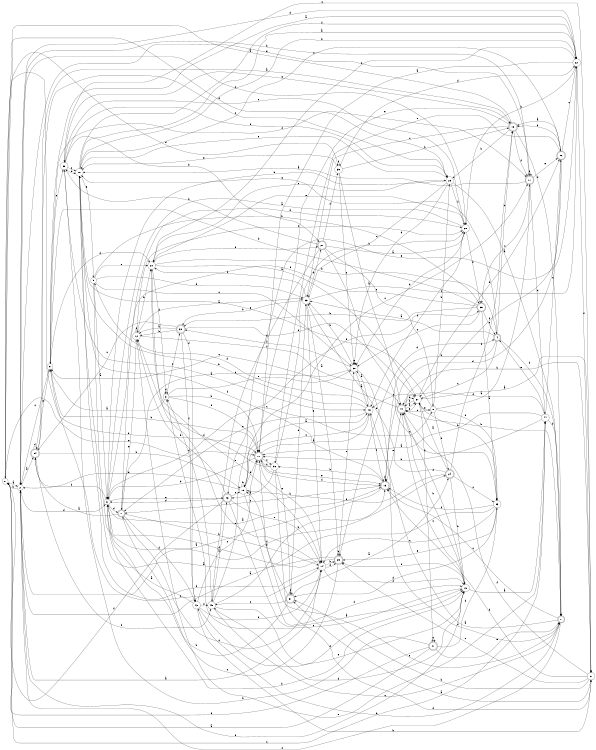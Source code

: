digraph n37_7 {
__start0 [label="" shape="none"];

rankdir=LR;
size="8,5";

s0 [style="filled", color="black", fillcolor="white" shape="circle", label="0"];
s1 [style="rounded,filled", color="black", fillcolor="white" shape="doublecircle", label="1"];
s2 [style="filled", color="black", fillcolor="white" shape="circle", label="2"];
s3 [style="filled", color="black", fillcolor="white" shape="circle", label="3"];
s4 [style="rounded,filled", color="black", fillcolor="white" shape="doublecircle", label="4"];
s5 [style="filled", color="black", fillcolor="white" shape="circle", label="5"];
s6 [style="filled", color="black", fillcolor="white" shape="circle", label="6"];
s7 [style="rounded,filled", color="black", fillcolor="white" shape="doublecircle", label="7"];
s8 [style="filled", color="black", fillcolor="white" shape="circle", label="8"];
s9 [style="filled", color="black", fillcolor="white" shape="circle", label="9"];
s10 [style="filled", color="black", fillcolor="white" shape="circle", label="10"];
s11 [style="rounded,filled", color="black", fillcolor="white" shape="doublecircle", label="11"];
s12 [style="filled", color="black", fillcolor="white" shape="circle", label="12"];
s13 [style="filled", color="black", fillcolor="white" shape="circle", label="13"];
s14 [style="filled", color="black", fillcolor="white" shape="circle", label="14"];
s15 [style="rounded,filled", color="black", fillcolor="white" shape="doublecircle", label="15"];
s16 [style="filled", color="black", fillcolor="white" shape="circle", label="16"];
s17 [style="rounded,filled", color="black", fillcolor="white" shape="doublecircle", label="17"];
s18 [style="rounded,filled", color="black", fillcolor="white" shape="doublecircle", label="18"];
s19 [style="filled", color="black", fillcolor="white" shape="circle", label="19"];
s20 [style="filled", color="black", fillcolor="white" shape="circle", label="20"];
s21 [style="rounded,filled", color="black", fillcolor="white" shape="doublecircle", label="21"];
s22 [style="filled", color="black", fillcolor="white" shape="circle", label="22"];
s23 [style="filled", color="black", fillcolor="white" shape="circle", label="23"];
s24 [style="rounded,filled", color="black", fillcolor="white" shape="doublecircle", label="24"];
s25 [style="filled", color="black", fillcolor="white" shape="circle", label="25"];
s26 [style="rounded,filled", color="black", fillcolor="white" shape="doublecircle", label="26"];
s27 [style="filled", color="black", fillcolor="white" shape="circle", label="27"];
s28 [style="filled", color="black", fillcolor="white" shape="circle", label="28"];
s29 [style="rounded,filled", color="black", fillcolor="white" shape="doublecircle", label="29"];
s30 [style="filled", color="black", fillcolor="white" shape="circle", label="30"];
s31 [style="rounded,filled", color="black", fillcolor="white" shape="doublecircle", label="31"];
s32 [style="rounded,filled", color="black", fillcolor="white" shape="doublecircle", label="32"];
s33 [style="filled", color="black", fillcolor="white" shape="circle", label="33"];
s34 [style="rounded,filled", color="black", fillcolor="white" shape="doublecircle", label="34"];
s35 [style="rounded,filled", color="black", fillcolor="white" shape="doublecircle", label="35"];
s36 [style="filled", color="black", fillcolor="white" shape="circle", label="36"];
s37 [style="filled", color="black", fillcolor="white" shape="circle", label="37"];
s38 [style="filled", color="black", fillcolor="white" shape="circle", label="38"];
s39 [style="filled", color="black", fillcolor="white" shape="circle", label="39"];
s40 [style="rounded,filled", color="black", fillcolor="white" shape="doublecircle", label="40"];
s41 [style="rounded,filled", color="black", fillcolor="white" shape="doublecircle", label="41"];
s42 [style="filled", color="black", fillcolor="white" shape="circle", label="42"];
s43 [style="rounded,filled", color="black", fillcolor="white" shape="doublecircle", label="43"];
s44 [style="filled", color="black", fillcolor="white" shape="circle", label="44"];
s45 [style="filled", color="black", fillcolor="white" shape="circle", label="45"];
s0 -> s2 [label="a"];
s0 -> s17 [label="b"];
s0 -> s44 [label="c"];
s0 -> s39 [label="d"];
s0 -> s17 [label="e"];
s0 -> s25 [label="f"];
s1 -> s34 [label="a"];
s1 -> s14 [label="b"];
s1 -> s14 [label="c"];
s1 -> s28 [label="d"];
s1 -> s12 [label="e"];
s1 -> s42 [label="f"];
s2 -> s34 [label="a"];
s2 -> s0 [label="b"];
s2 -> s28 [label="c"];
s2 -> s6 [label="d"];
s2 -> s11 [label="e"];
s2 -> s13 [label="f"];
s3 -> s9 [label="a"];
s3 -> s17 [label="b"];
s3 -> s32 [label="c"];
s3 -> s3 [label="d"];
s3 -> s30 [label="e"];
s3 -> s17 [label="f"];
s4 -> s33 [label="a"];
s4 -> s15 [label="b"];
s4 -> s37 [label="c"];
s4 -> s18 [label="d"];
s4 -> s10 [label="e"];
s4 -> s7 [label="f"];
s5 -> s6 [label="a"];
s5 -> s35 [label="b"];
s5 -> s30 [label="c"];
s5 -> s33 [label="d"];
s5 -> s20 [label="e"];
s5 -> s24 [label="f"];
s6 -> s15 [label="a"];
s6 -> s13 [label="b"];
s6 -> s8 [label="c"];
s6 -> s1 [label="d"];
s6 -> s43 [label="e"];
s6 -> s34 [label="f"];
s7 -> s16 [label="a"];
s7 -> s40 [label="b"];
s7 -> s15 [label="c"];
s7 -> s42 [label="d"];
s7 -> s17 [label="e"];
s7 -> s2 [label="f"];
s8 -> s11 [label="a"];
s8 -> s25 [label="b"];
s8 -> s40 [label="c"];
s8 -> s23 [label="d"];
s8 -> s10 [label="e"];
s8 -> s24 [label="f"];
s9 -> s22 [label="a"];
s9 -> s17 [label="b"];
s9 -> s2 [label="c"];
s9 -> s20 [label="d"];
s9 -> s38 [label="e"];
s9 -> s11 [label="f"];
s10 -> s22 [label="a"];
s10 -> s22 [label="b"];
s10 -> s26 [label="c"];
s10 -> s14 [label="d"];
s10 -> s5 [label="e"];
s10 -> s22 [label="f"];
s11 -> s10 [label="a"];
s11 -> s2 [label="b"];
s11 -> s35 [label="c"];
s11 -> s44 [label="d"];
s11 -> s26 [label="e"];
s11 -> s11 [label="f"];
s12 -> s33 [label="a"];
s12 -> s20 [label="b"];
s12 -> s28 [label="c"];
s12 -> s12 [label="d"];
s12 -> s44 [label="e"];
s12 -> s40 [label="f"];
s13 -> s44 [label="a"];
s13 -> s40 [label="b"];
s13 -> s40 [label="c"];
s13 -> s45 [label="d"];
s13 -> s3 [label="e"];
s13 -> s29 [label="f"];
s14 -> s2 [label="a"];
s14 -> s29 [label="b"];
s14 -> s9 [label="c"];
s14 -> s29 [label="d"];
s14 -> s20 [label="e"];
s14 -> s13 [label="f"];
s15 -> s2 [label="a"];
s15 -> s36 [label="b"];
s15 -> s1 [label="c"];
s15 -> s15 [label="d"];
s15 -> s40 [label="e"];
s15 -> s10 [label="f"];
s16 -> s30 [label="a"];
s16 -> s10 [label="b"];
s16 -> s19 [label="c"];
s16 -> s5 [label="d"];
s16 -> s1 [label="e"];
s16 -> s15 [label="f"];
s17 -> s16 [label="a"];
s17 -> s14 [label="b"];
s17 -> s36 [label="c"];
s17 -> s6 [label="d"];
s17 -> s15 [label="e"];
s17 -> s15 [label="f"];
s18 -> s0 [label="a"];
s18 -> s25 [label="b"];
s18 -> s33 [label="c"];
s18 -> s7 [label="d"];
s18 -> s17 [label="e"];
s18 -> s11 [label="f"];
s19 -> s16 [label="a"];
s19 -> s19 [label="b"];
s19 -> s11 [label="c"];
s19 -> s2 [label="d"];
s19 -> s17 [label="e"];
s19 -> s13 [label="f"];
s20 -> s37 [label="a"];
s20 -> s4 [label="b"];
s20 -> s25 [label="c"];
s20 -> s3 [label="d"];
s20 -> s14 [label="e"];
s20 -> s21 [label="f"];
s21 -> s28 [label="a"];
s21 -> s38 [label="b"];
s21 -> s23 [label="c"];
s21 -> s45 [label="d"];
s21 -> s8 [label="e"];
s21 -> s39 [label="f"];
s22 -> s17 [label="a"];
s22 -> s28 [label="b"];
s22 -> s20 [label="c"];
s22 -> s2 [label="d"];
s22 -> s43 [label="e"];
s22 -> s27 [label="f"];
s23 -> s2 [label="a"];
s23 -> s37 [label="b"];
s23 -> s14 [label="c"];
s23 -> s31 [label="d"];
s23 -> s29 [label="e"];
s23 -> s15 [label="f"];
s24 -> s37 [label="a"];
s24 -> s13 [label="b"];
s24 -> s23 [label="c"];
s24 -> s33 [label="d"];
s24 -> s19 [label="e"];
s24 -> s18 [label="f"];
s25 -> s7 [label="a"];
s25 -> s6 [label="b"];
s25 -> s33 [label="c"];
s25 -> s30 [label="d"];
s25 -> s10 [label="e"];
s25 -> s28 [label="f"];
s26 -> s18 [label="a"];
s26 -> s18 [label="b"];
s26 -> s22 [label="c"];
s26 -> s15 [label="d"];
s26 -> s36 [label="e"];
s26 -> s37 [label="f"];
s27 -> s31 [label="a"];
s27 -> s31 [label="b"];
s27 -> s38 [label="c"];
s27 -> s15 [label="d"];
s27 -> s29 [label="e"];
s27 -> s40 [label="f"];
s28 -> s6 [label="a"];
s28 -> s35 [label="b"];
s28 -> s38 [label="c"];
s28 -> s30 [label="d"];
s28 -> s20 [label="e"];
s28 -> s16 [label="f"];
s29 -> s10 [label="a"];
s29 -> s29 [label="b"];
s29 -> s1 [label="c"];
s29 -> s4 [label="d"];
s29 -> s30 [label="e"];
s29 -> s6 [label="f"];
s30 -> s16 [label="a"];
s30 -> s33 [label="b"];
s30 -> s1 [label="c"];
s30 -> s7 [label="d"];
s30 -> s30 [label="e"];
s30 -> s32 [label="f"];
s31 -> s24 [label="a"];
s31 -> s6 [label="b"];
s31 -> s45 [label="c"];
s31 -> s33 [label="d"];
s31 -> s19 [label="e"];
s31 -> s31 [label="f"];
s32 -> s12 [label="a"];
s32 -> s12 [label="b"];
s32 -> s34 [label="c"];
s32 -> s42 [label="d"];
s32 -> s37 [label="e"];
s32 -> s42 [label="f"];
s33 -> s29 [label="a"];
s33 -> s32 [label="b"];
s33 -> s22 [label="c"];
s33 -> s21 [label="d"];
s33 -> s14 [label="e"];
s33 -> s20 [label="f"];
s34 -> s18 [label="a"];
s34 -> s19 [label="b"];
s34 -> s25 [label="c"];
s34 -> s34 [label="d"];
s34 -> s9 [label="e"];
s34 -> s45 [label="f"];
s35 -> s23 [label="a"];
s35 -> s32 [label="b"];
s35 -> s30 [label="c"];
s35 -> s9 [label="d"];
s35 -> s4 [label="e"];
s35 -> s6 [label="f"];
s36 -> s43 [label="a"];
s36 -> s28 [label="b"];
s36 -> s17 [label="c"];
s36 -> s27 [label="d"];
s36 -> s31 [label="e"];
s36 -> s12 [label="f"];
s37 -> s27 [label="a"];
s37 -> s41 [label="b"];
s37 -> s16 [label="c"];
s37 -> s26 [label="d"];
s37 -> s8 [label="e"];
s37 -> s40 [label="f"];
s38 -> s16 [label="a"];
s38 -> s21 [label="b"];
s38 -> s10 [label="c"];
s38 -> s10 [label="d"];
s38 -> s18 [label="e"];
s38 -> s25 [label="f"];
s39 -> s40 [label="a"];
s39 -> s18 [label="b"];
s39 -> s30 [label="c"];
s39 -> s22 [label="d"];
s39 -> s10 [label="e"];
s39 -> s39 [label="f"];
s40 -> s37 [label="a"];
s40 -> s27 [label="b"];
s40 -> s9 [label="c"];
s40 -> s37 [label="d"];
s40 -> s37 [label="e"];
s40 -> s13 [label="f"];
s41 -> s0 [label="a"];
s41 -> s38 [label="b"];
s41 -> s41 [label="c"];
s41 -> s23 [label="d"];
s41 -> s7 [label="e"];
s41 -> s0 [label="f"];
s42 -> s6 [label="a"];
s42 -> s27 [label="b"];
s42 -> s17 [label="c"];
s42 -> s13 [label="d"];
s42 -> s14 [label="e"];
s42 -> s45 [label="f"];
s43 -> s13 [label="a"];
s43 -> s12 [label="b"];
s43 -> s19 [label="c"];
s43 -> s6 [label="d"];
s43 -> s14 [label="e"];
s43 -> s0 [label="f"];
s44 -> s17 [label="a"];
s44 -> s17 [label="b"];
s44 -> s26 [label="c"];
s44 -> s7 [label="d"];
s44 -> s4 [label="e"];
s44 -> s40 [label="f"];
s45 -> s43 [label="a"];
s45 -> s15 [label="b"];
s45 -> s7 [label="c"];
s45 -> s3 [label="d"];
s45 -> s13 [label="e"];
s45 -> s35 [label="f"];

}